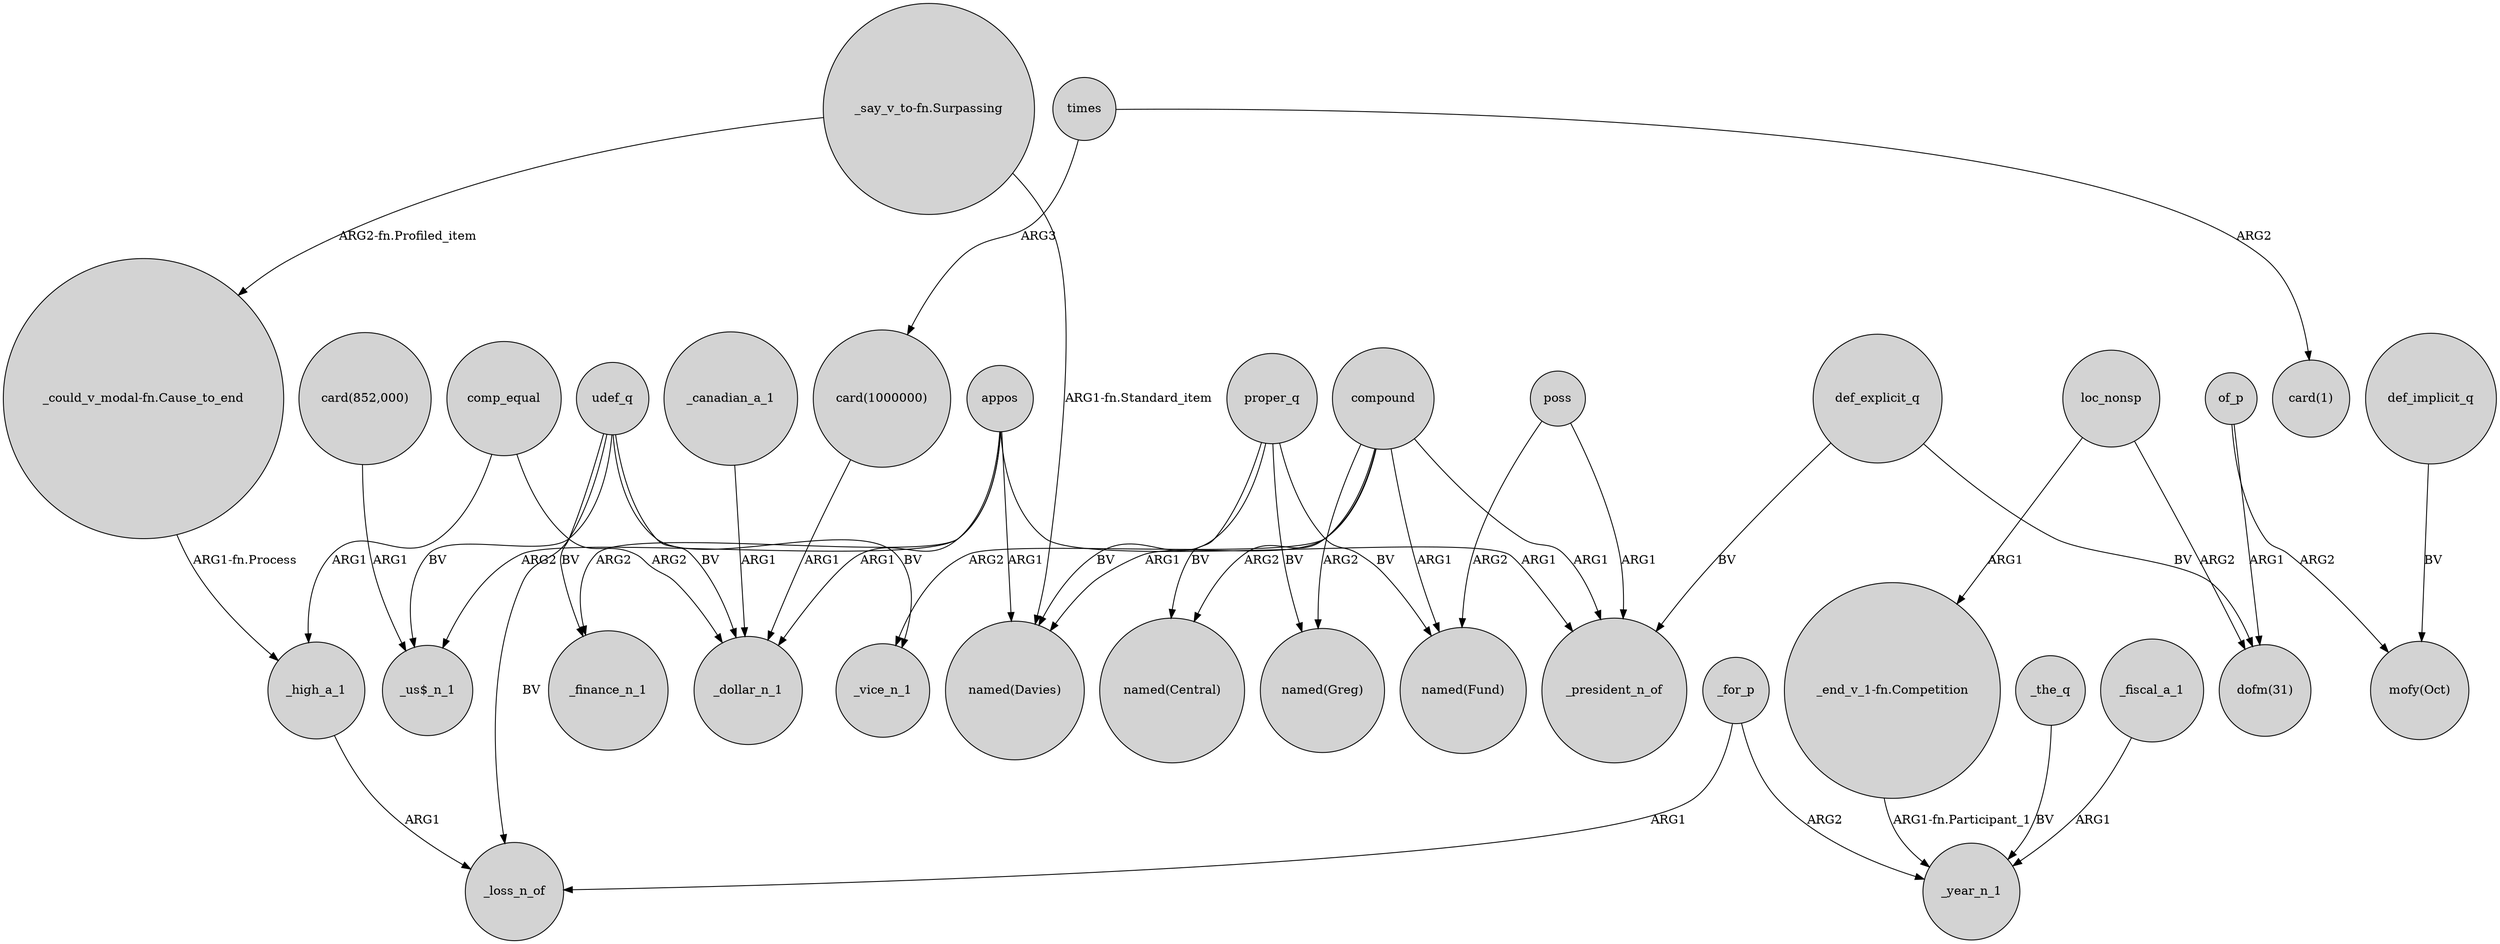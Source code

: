 digraph {
	node [shape=circle style=filled]
	udef_q -> _finance_n_1 [label=BV]
	compound -> "named(Greg)" [label=ARG2]
	"card(852,000)" -> "_us$_n_1" [label=ARG1]
	_fiscal_a_1 -> _year_n_1 [label=ARG1]
	compound -> "named(Fund)" [label=ARG1]
	of_p -> "mofy(Oct)" [label=ARG2]
	proper_q -> "named(Fund)" [label=BV]
	compound -> "named(Central)" [label=ARG2]
	"_say_v_to-fn.Surpassing" -> "_could_v_modal-fn.Cause_to_end" [label="ARG2-fn.Profiled_item"]
	times -> "card(1000000)" [label=ARG3]
	poss -> "named(Fund)" [label=ARG2]
	times -> "card(1)" [label=ARG2]
	of_p -> "dofm(31)" [label=ARG1]
	poss -> _president_n_of [label=ARG1]
	comp_equal -> _high_a_1 [label=ARG1]
	"_could_v_modal-fn.Cause_to_end" -> _high_a_1 [label="ARG1-fn.Process"]
	"_say_v_to-fn.Surpassing" -> "named(Davies)" [label="ARG1-fn.Standard_item"]
	udef_q -> _vice_n_1 [label=BV]
	"_end_v_1-fn.Competition" -> _year_n_1 [label="ARG1-fn.Participant_1"]
	comp_equal -> _dollar_n_1 [label=ARG2]
	udef_q -> "_us$_n_1" [label=BV]
	_for_p -> _loss_n_of [label=ARG1]
	_canadian_a_1 -> _dollar_n_1 [label=ARG1]
	_the_q -> _year_n_1 [label=BV]
	udef_q -> _loss_n_of [label=BV]
	appos -> "_us$_n_1" [label=ARG2]
	udef_q -> _dollar_n_1 [label=BV]
	"card(1000000)" -> _dollar_n_1 [label=ARG1]
	def_implicit_q -> "mofy(Oct)" [label=BV]
	def_explicit_q -> "dofm(31)" [label=BV]
	def_explicit_q -> _president_n_of [label=BV]
	proper_q -> "named(Greg)" [label=BV]
	loc_nonsp -> "dofm(31)" [label=ARG2]
	proper_q -> "named(Davies)" [label=BV]
	compound -> _vice_n_1 [label=ARG2]
	appos -> "named(Davies)" [label=ARG1]
	loc_nonsp -> "_end_v_1-fn.Competition" [label=ARG1]
	compound -> _president_n_of [label=ARG1]
	_for_p -> _year_n_1 [label=ARG2]
	proper_q -> "named(Central)" [label=BV]
	appos -> _finance_n_1 [label=ARG2]
	compound -> "named(Davies)" [label=ARG1]
	appos -> _dollar_n_1 [label=ARG1]
	appos -> _president_n_of [label=ARG1]
	_high_a_1 -> _loss_n_of [label=ARG1]
}
